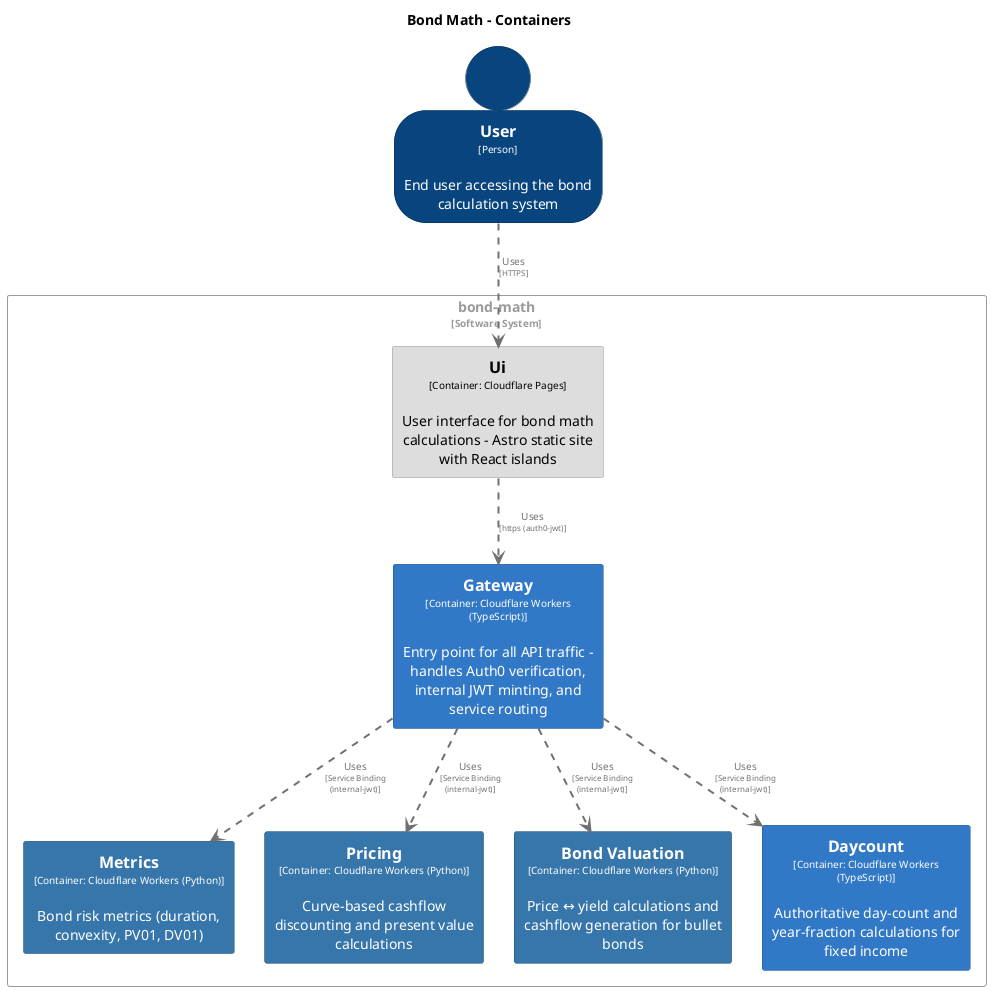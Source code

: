 @startuml
set separator none
title Bond Math - Containers

top to bottom direction
skinparam ranksep 60
skinparam nodesep 30

skinparam {
  arrowFontSize 10
  defaultTextAlignment center
  wrapWidth 200
  maxMessageSize 100
}

hide stereotype

skinparam rectangle<<bondmath.BondValuation>> {
  BackgroundColor #3776ab
  FontColor #ffffff
  BorderColor #265277
  shadowing false
}
skinparam rectangle<<bondmath.Daycount>> {
  BackgroundColor #3178c6
  FontColor #ffffff
  BorderColor #22548a
  shadowing false
}
skinparam rectangle<<bondmath.Gateway>> {
  BackgroundColor #3178c6
  FontColor #ffffff
  BorderColor #22548a
  shadowing false
}
skinparam rectangle<<bondmath.Metrics>> {
  BackgroundColor #3776ab
  FontColor #ffffff
  BorderColor #265277
  shadowing false
}
skinparam rectangle<<bondmath.Pricing>> {
  BackgroundColor #3776ab
  FontColor #ffffff
  BorderColor #265277
  shadowing false
}
skinparam rectangle<<bondmath.Ui>> {
  BackgroundColor #dddddd
  FontColor #000000
  BorderColor #9a9a9a
  shadowing false
}
skinparam person<<User>> {
  BackgroundColor #08457e
  FontColor #ffffff
  BorderColor #053058
  shadowing false
}
skinparam rectangle<<bondmath>> {
  BorderColor #9a9a9a
  FontColor #9a9a9a
  shadowing false
}

person "==User\n<size:10>[Person]</size>\n\nEnd user accessing the bond calculation system" <<User>> as User

rectangle "bond-math\n<size:10>[Software System]</size>" <<bondmath>> {
  rectangle "==Gateway\n<size:10>[Container: Cloudflare Workers (TypeScript)]</size>\n\nEntry point for all API traffic - handles Auth0 verification, internal JWT minting, and service routing" <<bondmath.Gateway>> as bondmath.Gateway
  rectangle "==Metrics\n<size:10>[Container: Cloudflare Workers (Python)]</size>\n\nBond risk metrics (duration, convexity, PV01, DV01)" <<bondmath.Metrics>> as bondmath.Metrics
  rectangle "==Pricing\n<size:10>[Container: Cloudflare Workers (Python)]</size>\n\nCurve-based cashflow discounting and present value calculations" <<bondmath.Pricing>> as bondmath.Pricing
  rectangle "==Ui\n<size:10>[Container: Cloudflare Pages]</size>\n\nUser interface for bond math calculations - Astro static site with React islands" <<bondmath.Ui>> as bondmath.Ui
  rectangle "==Bond Valuation\n<size:10>[Container: Cloudflare Workers (Python)]</size>\n\nPrice ↔ yield calculations and cashflow generation for bullet bonds" <<bondmath.BondValuation>> as bondmath.BondValuation
  rectangle "==Daycount\n<size:10>[Container: Cloudflare Workers (TypeScript)]</size>\n\nAuthoritative day-count and year-fraction calculations for fixed income" <<bondmath.Daycount>> as bondmath.Daycount
}

bondmath.Gateway .[#707070,thickness=2].> bondmath.BondValuation : "<color:#707070>Uses\n<color:#707070><size:8>[Service Binding (internal-jwt)]</size>"
bondmath.Gateway .[#707070,thickness=2].> bondmath.Daycount : "<color:#707070>Uses\n<color:#707070><size:8>[Service Binding (internal-jwt)]</size>"
bondmath.Gateway .[#707070,thickness=2].> bondmath.Metrics : "<color:#707070>Uses\n<color:#707070><size:8>[Service Binding (internal-jwt)]</size>"
bondmath.Gateway .[#707070,thickness=2].> bondmath.Pricing : "<color:#707070>Uses\n<color:#707070><size:8>[Service Binding (internal-jwt)]</size>"
bondmath.Ui .[#707070,thickness=2].> bondmath.Gateway : "<color:#707070>Uses\n<color:#707070><size:8>[https (auth0-jwt)]</size>"
User .[#707070,thickness=2].> bondmath.Ui : "<color:#707070>Uses\n<color:#707070><size:8>[HTTPS]</size>"
@enduml